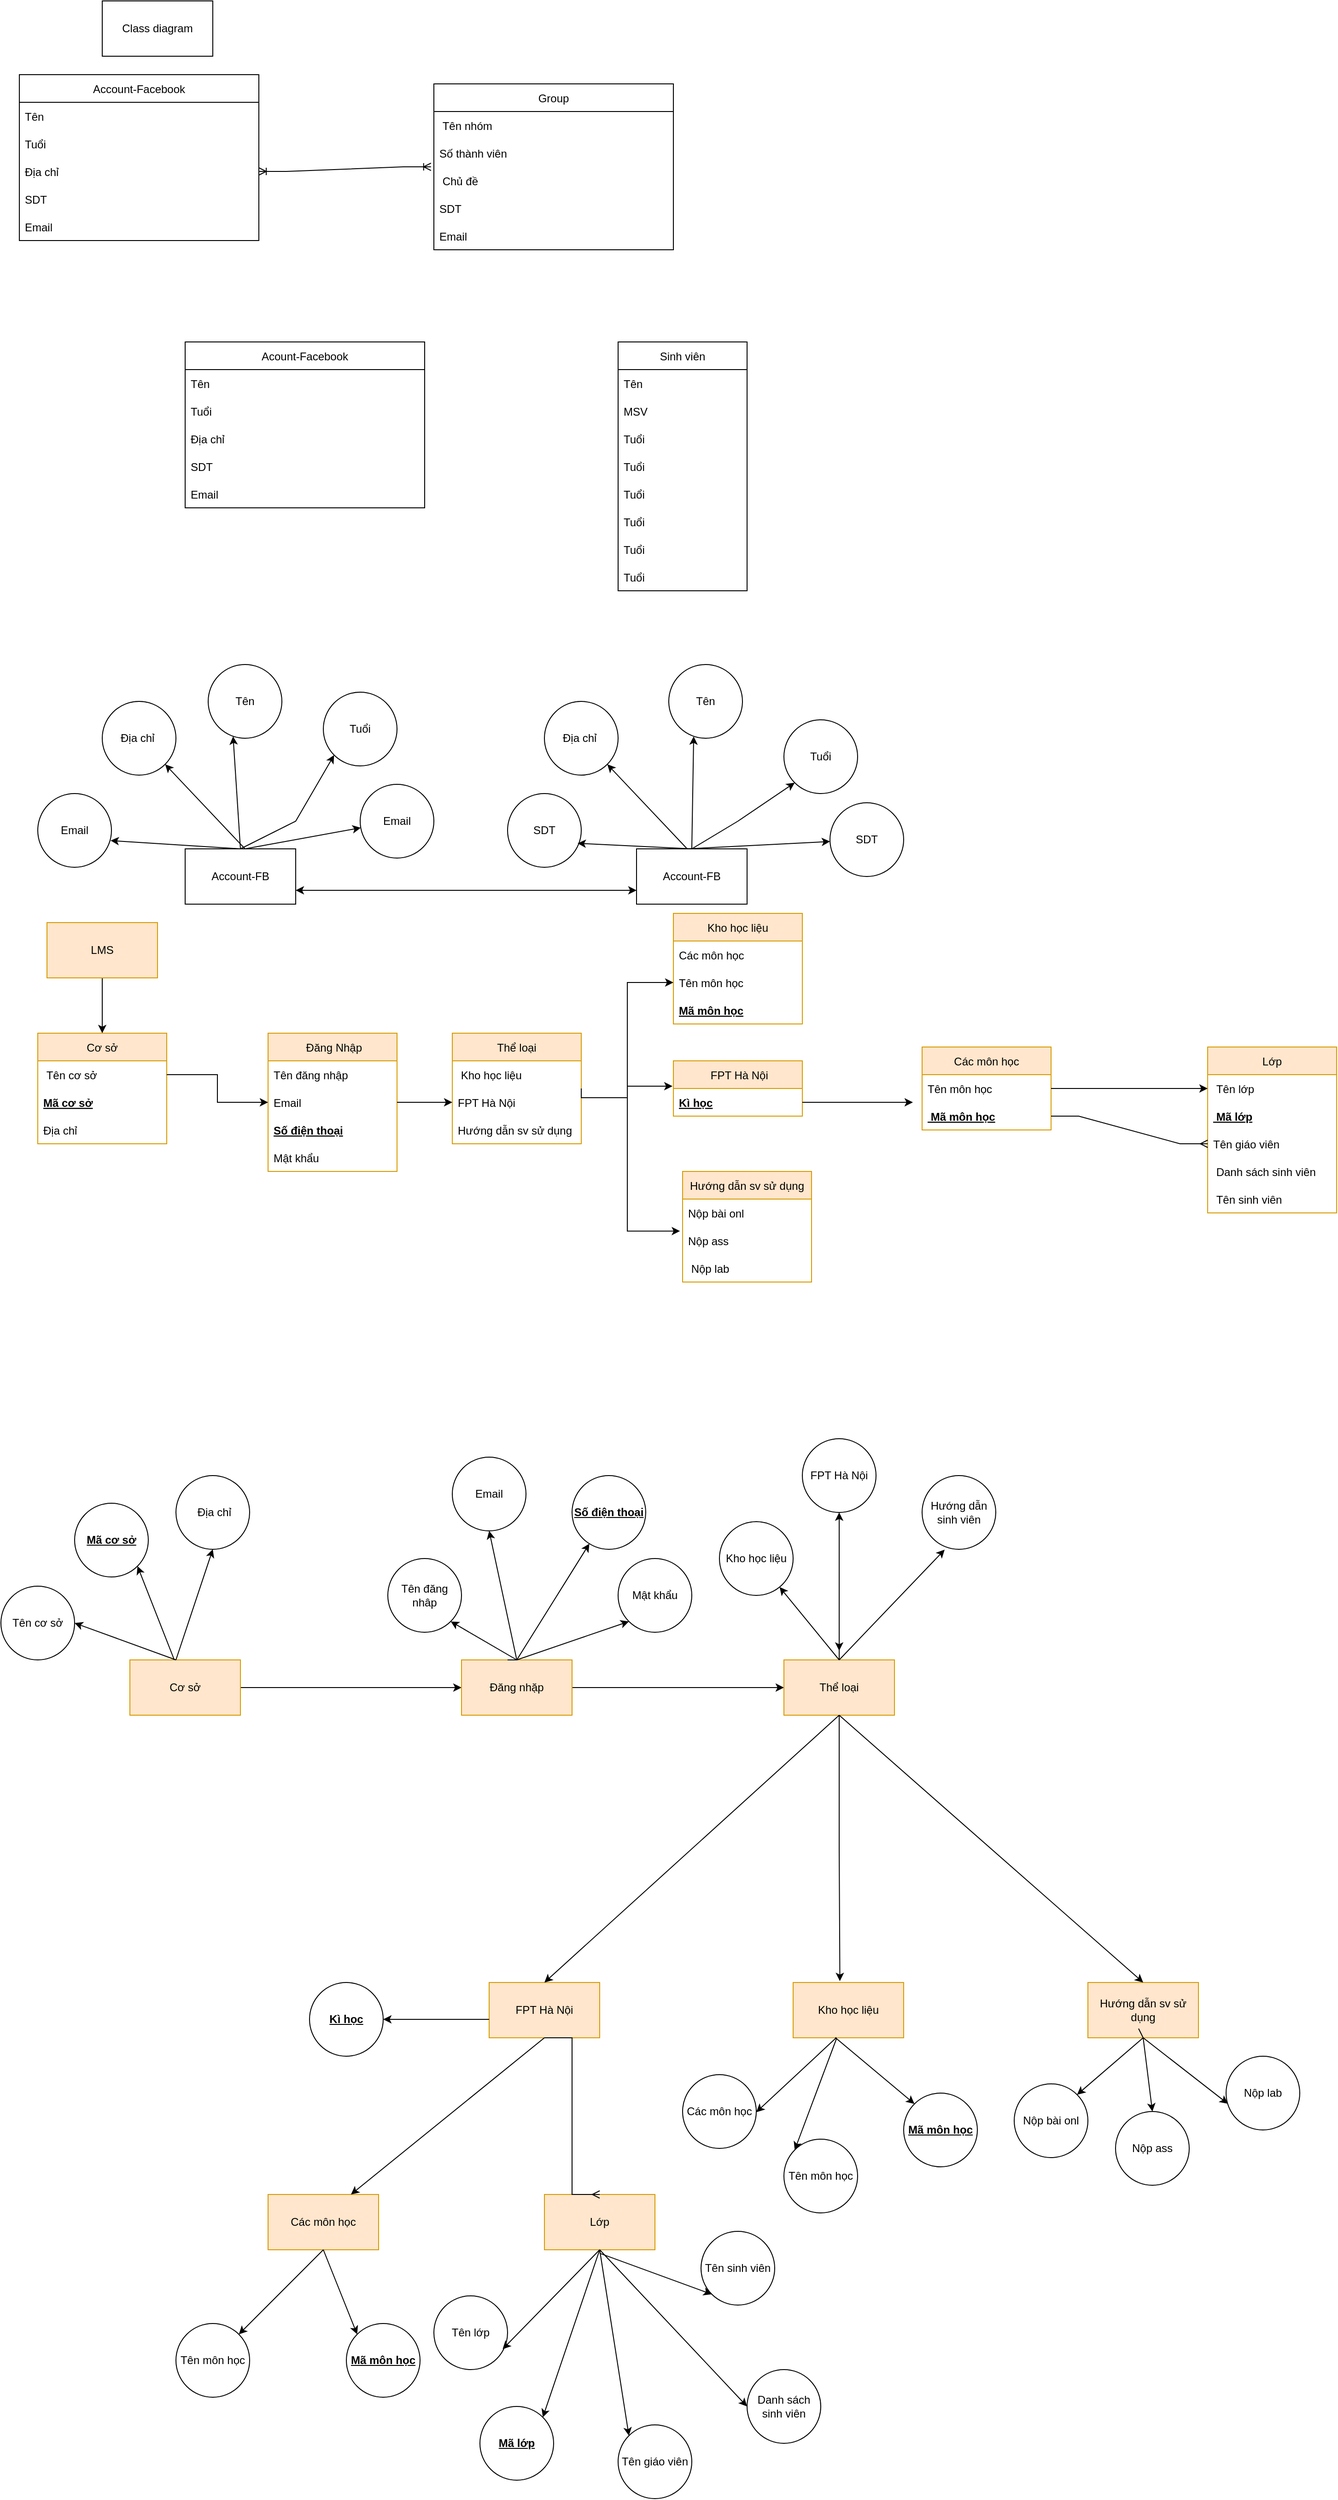 <mxfile version="20.1.1" type="device"><diagram id="Ts3tfgwB5MTjQwhaeTa0" name="Page-1"><mxGraphModel dx="3784" dy="2204" grid="1" gridSize="10" guides="1" tooltips="1" connect="1" arrows="1" fold="1" page="1" pageScale="1" pageWidth="850" pageHeight="1100" math="0" shadow="0"><root><mxCell id="0"/><mxCell id="1" parent="0"/><mxCell id="uh46yZHw9BQNH5U3nhFH-1" value="Account-Facebook" style="swimlane;fontStyle=0;childLayout=stackLayout;horizontal=1;startSize=30;horizontalStack=0;resizeParent=1;resizeParentMax=0;resizeLast=0;collapsible=1;marginBottom=0;" parent="1" vertex="1"><mxGeometry x="30" y="120" width="260" height="180" as="geometry"/></mxCell><mxCell id="uh46yZHw9BQNH5U3nhFH-2" value="Tên" style="text;strokeColor=none;fillColor=none;align=left;verticalAlign=middle;spacingLeft=4;spacingRight=4;overflow=hidden;points=[[0,0.5],[1,0.5]];portConstraint=eastwest;rotatable=0;" parent="uh46yZHw9BQNH5U3nhFH-1" vertex="1"><mxGeometry y="30" width="260" height="30" as="geometry"/></mxCell><mxCell id="uh46yZHw9BQNH5U3nhFH-3" value="Tuổi" style="text;strokeColor=none;fillColor=none;align=left;verticalAlign=middle;spacingLeft=4;spacingRight=4;overflow=hidden;points=[[0,0.5],[1,0.5]];portConstraint=eastwest;rotatable=0;" parent="uh46yZHw9BQNH5U3nhFH-1" vertex="1"><mxGeometry y="60" width="260" height="30" as="geometry"/></mxCell><mxCell id="uh46yZHw9BQNH5U3nhFH-4" value="Địa chỉ" style="text;strokeColor=none;fillColor=none;align=left;verticalAlign=middle;spacingLeft=4;spacingRight=4;overflow=hidden;points=[[0,0.5],[1,0.5]];portConstraint=eastwest;rotatable=0;" parent="uh46yZHw9BQNH5U3nhFH-1" vertex="1"><mxGeometry y="90" width="260" height="30" as="geometry"/></mxCell><mxCell id="uh46yZHw9BQNH5U3nhFH-18" value="SDT" style="text;strokeColor=none;fillColor=none;align=left;verticalAlign=middle;spacingLeft=4;spacingRight=4;overflow=hidden;points=[[0,0.5],[1,0.5]];portConstraint=eastwest;rotatable=0;" parent="uh46yZHw9BQNH5U3nhFH-1" vertex="1"><mxGeometry y="120" width="260" height="30" as="geometry"/></mxCell><mxCell id="uh46yZHw9BQNH5U3nhFH-17" value="Email" style="text;strokeColor=none;fillColor=none;align=left;verticalAlign=middle;spacingLeft=4;spacingRight=4;overflow=hidden;points=[[0,0.5],[1,0.5]];portConstraint=eastwest;rotatable=0;" parent="uh46yZHw9BQNH5U3nhFH-1" vertex="1"><mxGeometry y="150" width="260" height="30" as="geometry"/></mxCell><mxCell id="uh46yZHw9BQNH5U3nhFH-11" value="Tên" style="ellipse;whiteSpace=wrap;html=1;aspect=fixed;" parent="1" vertex="1"><mxGeometry x="235" y="760" width="80" height="80" as="geometry"/></mxCell><mxCell id="uh46yZHw9BQNH5U3nhFH-12" value="Địa chỉ&amp;nbsp;" style="ellipse;whiteSpace=wrap;html=1;aspect=fixed;" parent="1" vertex="1"><mxGeometry x="120" y="800" width="80" height="80" as="geometry"/></mxCell><mxCell id="uh46yZHw9BQNH5U3nhFH-13" value="SDT" style="ellipse;whiteSpace=wrap;html=1;aspect=fixed;" parent="1" vertex="1"><mxGeometry x="560" y="900" width="80" height="80" as="geometry"/></mxCell><mxCell id="uh46yZHw9BQNH5U3nhFH-14" value="Tuổi" style="ellipse;whiteSpace=wrap;html=1;aspect=fixed;" parent="1" vertex="1"><mxGeometry x="360" y="790" width="80" height="80" as="geometry"/></mxCell><mxCell id="uh46yZHw9BQNH5U3nhFH-15" value="Email" style="ellipse;whiteSpace=wrap;html=1;aspect=fixed;" parent="1" vertex="1"><mxGeometry x="50" y="900" width="80" height="80" as="geometry"/></mxCell><mxCell id="uh46yZHw9BQNH5U3nhFH-16" value="Account-FB" style="rounded=0;whiteSpace=wrap;html=1;" parent="1" vertex="1"><mxGeometry x="210" y="960" width="120" height="60" as="geometry"/></mxCell><mxCell id="uh46yZHw9BQNH5U3nhFH-21" value="" style="endArrow=classic;html=1;rounded=0;exitX=0.5;exitY=0;exitDx=0;exitDy=0;entryX=0;entryY=1;entryDx=0;entryDy=0;" parent="1" source="uh46yZHw9BQNH5U3nhFH-16" target="uh46yZHw9BQNH5U3nhFH-14" edge="1"><mxGeometry width="50" height="50" relative="1" as="geometry"><mxPoint x="310" y="930" as="sourcePoint"/><mxPoint x="360" y="880" as="targetPoint"/><Array as="points"><mxPoint x="330" y="930"/></Array></mxGeometry></mxCell><mxCell id="uh46yZHw9BQNH5U3nhFH-23" value="Group" style="swimlane;fontStyle=0;childLayout=stackLayout;horizontal=1;startSize=30;horizontalStack=0;resizeParent=1;resizeParentMax=0;resizeLast=0;collapsible=1;marginBottom=0;" parent="1" vertex="1"><mxGeometry x="480" y="130" width="260" height="180" as="geometry"/></mxCell><mxCell id="uh46yZHw9BQNH5U3nhFH-24" value=" Tên nhóm" style="text;strokeColor=none;fillColor=none;align=left;verticalAlign=middle;spacingLeft=4;spacingRight=4;overflow=hidden;points=[[0,0.5],[1,0.5]];portConstraint=eastwest;rotatable=0;" parent="uh46yZHw9BQNH5U3nhFH-23" vertex="1"><mxGeometry y="30" width="260" height="30" as="geometry"/></mxCell><mxCell id="uh46yZHw9BQNH5U3nhFH-25" value="Số thành viên" style="text;strokeColor=none;fillColor=none;align=left;verticalAlign=middle;spacingLeft=4;spacingRight=4;overflow=hidden;points=[[0,0.5],[1,0.5]];portConstraint=eastwest;rotatable=0;" parent="uh46yZHw9BQNH5U3nhFH-23" vertex="1"><mxGeometry y="60" width="260" height="30" as="geometry"/></mxCell><mxCell id="uh46yZHw9BQNH5U3nhFH-26" value=" Chủ đề" style="text;strokeColor=none;fillColor=none;align=left;verticalAlign=middle;spacingLeft=4;spacingRight=4;overflow=hidden;points=[[0,0.5],[1,0.5]];portConstraint=eastwest;rotatable=0;" parent="uh46yZHw9BQNH5U3nhFH-23" vertex="1"><mxGeometry y="90" width="260" height="30" as="geometry"/></mxCell><mxCell id="uh46yZHw9BQNH5U3nhFH-27" value="SDT" style="text;strokeColor=none;fillColor=none;align=left;verticalAlign=middle;spacingLeft=4;spacingRight=4;overflow=hidden;points=[[0,0.5],[1,0.5]];portConstraint=eastwest;rotatable=0;" parent="uh46yZHw9BQNH5U3nhFH-23" vertex="1"><mxGeometry y="120" width="260" height="30" as="geometry"/></mxCell><mxCell id="uh46yZHw9BQNH5U3nhFH-28" value="Email" style="text;strokeColor=none;fillColor=none;align=left;verticalAlign=middle;spacingLeft=4;spacingRight=4;overflow=hidden;points=[[0,0.5],[1,0.5]];portConstraint=eastwest;rotatable=0;" parent="uh46yZHw9BQNH5U3nhFH-23" vertex="1"><mxGeometry y="150" width="260" height="30" as="geometry"/></mxCell><mxCell id="uh46yZHw9BQNH5U3nhFH-33" value="" style="endArrow=classic;html=1;rounded=0;exitX=0.5;exitY=0;exitDx=0;exitDy=0;entryX=0.338;entryY=0.975;entryDx=0;entryDy=0;entryPerimeter=0;" parent="1" source="uh46yZHw9BQNH5U3nhFH-16" target="uh46yZHw9BQNH5U3nhFH-11" edge="1"><mxGeometry width="50" height="50" relative="1" as="geometry"><mxPoint x="280" y="890" as="sourcePoint"/><mxPoint x="190" y="860" as="targetPoint"/></mxGeometry></mxCell><mxCell id="uh46yZHw9BQNH5U3nhFH-35" value="" style="endArrow=classic;html=1;rounded=0;entryX=1;entryY=1;entryDx=0;entryDy=0;" parent="1" target="uh46yZHw9BQNH5U3nhFH-12" edge="1"><mxGeometry width="50" height="50" relative="1" as="geometry"><mxPoint x="275" y="960" as="sourcePoint"/><mxPoint x="240" y="880" as="targetPoint"/></mxGeometry></mxCell><mxCell id="uh46yZHw9BQNH5U3nhFH-36" value="" style="endArrow=classic;html=1;rounded=0;entryX=0.988;entryY=0.638;entryDx=0;entryDy=0;entryPerimeter=0;exitX=0.5;exitY=0;exitDx=0;exitDy=0;" parent="1" source="uh46yZHw9BQNH5U3nhFH-16" target="uh46yZHw9BQNH5U3nhFH-15" edge="1"><mxGeometry width="50" height="50" relative="1" as="geometry"><mxPoint x="270" y="950" as="sourcePoint"/><mxPoint x="230" y="970" as="targetPoint"/></mxGeometry></mxCell><mxCell id="uh46yZHw9BQNH5U3nhFH-37" value="" style="endArrow=classic;html=1;rounded=0;" parent="1" target="uh46yZHw9BQNH5U3nhFH-46" edge="1"><mxGeometry width="50" height="50" relative="1" as="geometry"><mxPoint x="275" y="960" as="sourcePoint"/><mxPoint x="455.04" y="967.04" as="targetPoint"/></mxGeometry></mxCell><mxCell id="uh46yZHw9BQNH5U3nhFH-42" value="Tên" style="ellipse;whiteSpace=wrap;html=1;aspect=fixed;" parent="1" vertex="1"><mxGeometry x="735" y="760" width="80" height="80" as="geometry"/></mxCell><mxCell id="uh46yZHw9BQNH5U3nhFH-43" value="Địa chỉ&amp;nbsp;" style="ellipse;whiteSpace=wrap;html=1;aspect=fixed;" parent="1" vertex="1"><mxGeometry x="600" y="800" width="80" height="80" as="geometry"/></mxCell><mxCell id="uh46yZHw9BQNH5U3nhFH-44" value="SDT" style="ellipse;whiteSpace=wrap;html=1;aspect=fixed;" parent="1" vertex="1"><mxGeometry x="910" y="910" width="80" height="80" as="geometry"/></mxCell><mxCell id="uh46yZHw9BQNH5U3nhFH-45" value="Tuổi" style="ellipse;whiteSpace=wrap;html=1;aspect=fixed;" parent="1" vertex="1"><mxGeometry x="860" y="820" width="80" height="80" as="geometry"/></mxCell><mxCell id="uh46yZHw9BQNH5U3nhFH-46" value="Email" style="ellipse;whiteSpace=wrap;html=1;aspect=fixed;" parent="1" vertex="1"><mxGeometry x="400" y="890" width="80" height="80" as="geometry"/></mxCell><mxCell id="uh46yZHw9BQNH5U3nhFH-47" value="Account-FB" style="rounded=0;whiteSpace=wrap;html=1;" parent="1" vertex="1"><mxGeometry x="700" y="960" width="120" height="60" as="geometry"/></mxCell><mxCell id="uh46yZHw9BQNH5U3nhFH-48" value="" style="endArrow=classic;html=1;rounded=0;exitX=0.5;exitY=0;exitDx=0;exitDy=0;entryX=0;entryY=1;entryDx=0;entryDy=0;" parent="1" source="uh46yZHw9BQNH5U3nhFH-47" target="uh46yZHw9BQNH5U3nhFH-45" edge="1"><mxGeometry width="50" height="50" relative="1" as="geometry"><mxPoint x="790" y="930" as="sourcePoint"/><mxPoint x="840" y="880" as="targetPoint"/><Array as="points"><mxPoint x="810" y="930"/></Array></mxGeometry></mxCell><mxCell id="uh46yZHw9BQNH5U3nhFH-49" value="" style="endArrow=classic;html=1;rounded=0;exitX=0.5;exitY=0;exitDx=0;exitDy=0;entryX=0.338;entryY=0.975;entryDx=0;entryDy=0;entryPerimeter=0;" parent="1" source="uh46yZHw9BQNH5U3nhFH-47" target="uh46yZHw9BQNH5U3nhFH-42" edge="1"><mxGeometry width="50" height="50" relative="1" as="geometry"><mxPoint x="760" y="890" as="sourcePoint"/><mxPoint x="670" y="860" as="targetPoint"/></mxGeometry></mxCell><mxCell id="uh46yZHw9BQNH5U3nhFH-50" value="" style="endArrow=classic;html=1;rounded=0;entryX=1;entryY=1;entryDx=0;entryDy=0;" parent="1" target="uh46yZHw9BQNH5U3nhFH-43" edge="1"><mxGeometry width="50" height="50" relative="1" as="geometry"><mxPoint x="755" y="960" as="sourcePoint"/><mxPoint x="720" y="880" as="targetPoint"/></mxGeometry></mxCell><mxCell id="uh46yZHw9BQNH5U3nhFH-51" value="" style="endArrow=classic;html=1;rounded=0;exitX=0.5;exitY=0;exitDx=0;exitDy=0;entryX=0.95;entryY=0.675;entryDx=0;entryDy=0;entryPerimeter=0;" parent="1" source="uh46yZHw9BQNH5U3nhFH-47" target="uh46yZHw9BQNH5U3nhFH-13" edge="1"><mxGeometry width="50" height="50" relative="1" as="geometry"><mxPoint x="750" y="950" as="sourcePoint"/><mxPoint x="650" y="960" as="targetPoint"/></mxGeometry></mxCell><mxCell id="uh46yZHw9BQNH5U3nhFH-52" value="" style="endArrow=classic;html=1;rounded=0;" parent="1" target="uh46yZHw9BQNH5U3nhFH-44" edge="1"><mxGeometry width="50" height="50" relative="1" as="geometry"><mxPoint x="755" y="960" as="sourcePoint"/><mxPoint x="920" y="970" as="targetPoint"/></mxGeometry></mxCell><mxCell id="uh46yZHw9BQNH5U3nhFH-53" value="" style="endArrow=classic;startArrow=classic;html=1;rounded=0;entryX=0;entryY=0.75;entryDx=0;entryDy=0;exitX=1;exitY=0.75;exitDx=0;exitDy=0;" parent="1" source="uh46yZHw9BQNH5U3nhFH-16" target="uh46yZHw9BQNH5U3nhFH-47" edge="1"><mxGeometry width="50" height="50" relative="1" as="geometry"><mxPoint x="520" y="1040" as="sourcePoint"/><mxPoint x="570" y="990" as="targetPoint"/><Array as="points"><mxPoint x="510" y="1005"/></Array></mxGeometry></mxCell><mxCell id="uh46yZHw9BQNH5U3nhFH-54" value="Acount-Facebook" style="swimlane;fontStyle=0;childLayout=stackLayout;horizontal=1;startSize=30;horizontalStack=0;resizeParent=1;resizeParentMax=0;resizeLast=0;collapsible=1;marginBottom=0;" parent="1" vertex="1"><mxGeometry x="210" y="410" width="260" height="180" as="geometry"/></mxCell><mxCell id="uh46yZHw9BQNH5U3nhFH-55" value="Tên" style="text;strokeColor=none;fillColor=none;align=left;verticalAlign=middle;spacingLeft=4;spacingRight=4;overflow=hidden;points=[[0,0.5],[1,0.5]];portConstraint=eastwest;rotatable=0;" parent="uh46yZHw9BQNH5U3nhFH-54" vertex="1"><mxGeometry y="30" width="260" height="30" as="geometry"/></mxCell><mxCell id="uh46yZHw9BQNH5U3nhFH-56" value="Tuổi" style="text;strokeColor=none;fillColor=none;align=left;verticalAlign=middle;spacingLeft=4;spacingRight=4;overflow=hidden;points=[[0,0.5],[1,0.5]];portConstraint=eastwest;rotatable=0;" parent="uh46yZHw9BQNH5U3nhFH-54" vertex="1"><mxGeometry y="60" width="260" height="30" as="geometry"/></mxCell><mxCell id="uh46yZHw9BQNH5U3nhFH-57" value="Địa chỉ" style="text;strokeColor=none;fillColor=none;align=left;verticalAlign=middle;spacingLeft=4;spacingRight=4;overflow=hidden;points=[[0,0.5],[1,0.5]];portConstraint=eastwest;rotatable=0;" parent="uh46yZHw9BQNH5U3nhFH-54" vertex="1"><mxGeometry y="90" width="260" height="30" as="geometry"/></mxCell><mxCell id="uh46yZHw9BQNH5U3nhFH-58" value="SDT" style="text;strokeColor=none;fillColor=none;align=left;verticalAlign=middle;spacingLeft=4;spacingRight=4;overflow=hidden;points=[[0,0.5],[1,0.5]];portConstraint=eastwest;rotatable=0;" parent="uh46yZHw9BQNH5U3nhFH-54" vertex="1"><mxGeometry y="120" width="260" height="30" as="geometry"/></mxCell><mxCell id="uh46yZHw9BQNH5U3nhFH-59" value="Email" style="text;strokeColor=none;fillColor=none;align=left;verticalAlign=middle;spacingLeft=4;spacingRight=4;overflow=hidden;points=[[0,0.5],[1,0.5]];portConstraint=eastwest;rotatable=0;" parent="uh46yZHw9BQNH5U3nhFH-54" vertex="1"><mxGeometry y="150" width="260" height="30" as="geometry"/></mxCell><mxCell id="uh46yZHw9BQNH5U3nhFH-62" value="Class diagram" style="rounded=0;whiteSpace=wrap;html=1;" parent="1" vertex="1"><mxGeometry x="120" y="40" width="120" height="60" as="geometry"/></mxCell><mxCell id="Tf-5WEY8XxvGMQZH8Dr_-3" value="Sinh viên" style="swimlane;fontStyle=0;childLayout=stackLayout;horizontal=1;startSize=30;horizontalStack=0;resizeParent=1;resizeParentMax=0;resizeLast=0;collapsible=1;marginBottom=0;" parent="1" vertex="1"><mxGeometry x="680" y="410" width="140" height="270" as="geometry"/></mxCell><mxCell id="Tf-5WEY8XxvGMQZH8Dr_-4" value="Tên" style="text;strokeColor=none;fillColor=none;align=left;verticalAlign=middle;spacingLeft=4;spacingRight=4;overflow=hidden;points=[[0,0.5],[1,0.5]];portConstraint=eastwest;rotatable=0;" parent="Tf-5WEY8XxvGMQZH8Dr_-3" vertex="1"><mxGeometry y="30" width="140" height="30" as="geometry"/></mxCell><mxCell id="Tf-5WEY8XxvGMQZH8Dr_-5" value="MSV" style="text;strokeColor=none;fillColor=none;align=left;verticalAlign=middle;spacingLeft=4;spacingRight=4;overflow=hidden;points=[[0,0.5],[1,0.5]];portConstraint=eastwest;rotatable=0;" parent="Tf-5WEY8XxvGMQZH8Dr_-3" vertex="1"><mxGeometry y="60" width="140" height="30" as="geometry"/></mxCell><mxCell id="Tf-5WEY8XxvGMQZH8Dr_-7" value="Tuổi" style="text;strokeColor=none;fillColor=none;align=left;verticalAlign=middle;spacingLeft=4;spacingRight=4;overflow=hidden;points=[[0,0.5],[1,0.5]];portConstraint=eastwest;rotatable=0;" parent="Tf-5WEY8XxvGMQZH8Dr_-3" vertex="1"><mxGeometry y="90" width="140" height="30" as="geometry"/></mxCell><mxCell id="Tf-5WEY8XxvGMQZH8Dr_-10" value="Tuổi" style="text;strokeColor=none;fillColor=none;align=left;verticalAlign=middle;spacingLeft=4;spacingRight=4;overflow=hidden;points=[[0,0.5],[1,0.5]];portConstraint=eastwest;rotatable=0;" parent="Tf-5WEY8XxvGMQZH8Dr_-3" vertex="1"><mxGeometry y="120" width="140" height="30" as="geometry"/></mxCell><mxCell id="Tf-5WEY8XxvGMQZH8Dr_-11" value="Tuổi" style="text;strokeColor=none;fillColor=none;align=left;verticalAlign=middle;spacingLeft=4;spacingRight=4;overflow=hidden;points=[[0,0.5],[1,0.5]];portConstraint=eastwest;rotatable=0;" parent="Tf-5WEY8XxvGMQZH8Dr_-3" vertex="1"><mxGeometry y="150" width="140" height="30" as="geometry"/></mxCell><mxCell id="Tf-5WEY8XxvGMQZH8Dr_-8" value="Tuổi" style="text;strokeColor=none;fillColor=none;align=left;verticalAlign=middle;spacingLeft=4;spacingRight=4;overflow=hidden;points=[[0,0.5],[1,0.5]];portConstraint=eastwest;rotatable=0;" parent="Tf-5WEY8XxvGMQZH8Dr_-3" vertex="1"><mxGeometry y="180" width="140" height="30" as="geometry"/></mxCell><mxCell id="Tf-5WEY8XxvGMQZH8Dr_-9" value="Tuổi" style="text;strokeColor=none;fillColor=none;align=left;verticalAlign=middle;spacingLeft=4;spacingRight=4;overflow=hidden;points=[[0,0.5],[1,0.5]];portConstraint=eastwest;rotatable=0;" parent="Tf-5WEY8XxvGMQZH8Dr_-3" vertex="1"><mxGeometry y="210" width="140" height="30" as="geometry"/></mxCell><mxCell id="Tf-5WEY8XxvGMQZH8Dr_-6" value="Tuổi" style="text;strokeColor=none;fillColor=none;align=left;verticalAlign=middle;spacingLeft=4;spacingRight=4;overflow=hidden;points=[[0,0.5],[1,0.5]];portConstraint=eastwest;rotatable=0;" parent="Tf-5WEY8XxvGMQZH8Dr_-3" vertex="1"><mxGeometry y="240" width="140" height="30" as="geometry"/></mxCell><mxCell id="Tf-5WEY8XxvGMQZH8Dr_-14" value="" style="edgeStyle=entityRelationEdgeStyle;fontSize=12;html=1;endArrow=ERoneToMany;startArrow=ERoneToMany;rounded=0;entryX=-0.012;entryY=1;entryDx=0;entryDy=0;entryPerimeter=0;exitX=1;exitY=0.5;exitDx=0;exitDy=0;" parent="1" source="uh46yZHw9BQNH5U3nhFH-4" target="uh46yZHw9BQNH5U3nhFH-25" edge="1"><mxGeometry width="100" height="100" relative="1" as="geometry"><mxPoint x="300" y="220" as="sourcePoint"/><mxPoint x="410" y="120" as="targetPoint"/></mxGeometry></mxCell><mxCell id="pFevohkfhWFmNOKgAed_-1" value="Cơ sở" style="swimlane;fontStyle=0;childLayout=stackLayout;horizontal=1;startSize=30;horizontalStack=0;resizeParent=1;resizeParentMax=0;resizeLast=0;collapsible=1;marginBottom=0;fillColor=#ffe6cc;strokeColor=#d79b00;" parent="1" vertex="1"><mxGeometry x="50" y="1160" width="140" height="120" as="geometry"/></mxCell><mxCell id="pFevohkfhWFmNOKgAed_-3" value=" Tên cơ sở" style="text;strokeColor=none;fillColor=none;align=left;verticalAlign=middle;spacingLeft=4;spacingRight=4;overflow=hidden;points=[[0,0.5],[1,0.5]];portConstraint=eastwest;rotatable=0;" parent="pFevohkfhWFmNOKgAed_-1" vertex="1"><mxGeometry y="30" width="140" height="30" as="geometry"/></mxCell><mxCell id="pFevohkfhWFmNOKgAed_-7" value="Mã cơ sở" style="text;strokeColor=none;fillColor=none;align=left;verticalAlign=middle;spacingLeft=4;spacingRight=4;overflow=hidden;points=[[0,0.5],[1,0.5]];portConstraint=eastwest;rotatable=0;fontStyle=5" parent="pFevohkfhWFmNOKgAed_-1" vertex="1"><mxGeometry y="60" width="140" height="30" as="geometry"/></mxCell><mxCell id="pFevohkfhWFmNOKgAed_-4" value="Địa chỉ" style="text;strokeColor=none;fillColor=none;align=left;verticalAlign=middle;spacingLeft=4;spacingRight=4;overflow=hidden;points=[[0,0.5],[1,0.5]];portConstraint=eastwest;rotatable=0;" parent="pFevohkfhWFmNOKgAed_-1" vertex="1"><mxGeometry y="90" width="140" height="30" as="geometry"/></mxCell><mxCell id="pFevohkfhWFmNOKgAed_-8" value=" Đăng Nhập" style="swimlane;fontStyle=0;childLayout=stackLayout;horizontal=1;startSize=30;horizontalStack=0;resizeParent=1;resizeParentMax=0;resizeLast=0;collapsible=1;marginBottom=0;fillColor=#ffe6cc;strokeColor=#d79b00;" parent="1" vertex="1"><mxGeometry x="300" y="1160" width="140" height="150" as="geometry"/></mxCell><mxCell id="pFevohkfhWFmNOKgAed_-9" value="Tên đăng nhập" style="text;strokeColor=none;fillColor=none;align=left;verticalAlign=middle;spacingLeft=4;spacingRight=4;overflow=hidden;points=[[0,0.5],[1,0.5]];portConstraint=eastwest;rotatable=0;" parent="pFevohkfhWFmNOKgAed_-8" vertex="1"><mxGeometry y="30" width="140" height="30" as="geometry"/></mxCell><mxCell id="pFevohkfhWFmNOKgAed_-10" value="Email" style="text;strokeColor=none;fillColor=none;align=left;verticalAlign=middle;spacingLeft=4;spacingRight=4;overflow=hidden;points=[[0,0.5],[1,0.5]];portConstraint=eastwest;rotatable=0;" parent="pFevohkfhWFmNOKgAed_-8" vertex="1"><mxGeometry y="60" width="140" height="30" as="geometry"/></mxCell><mxCell id="pFevohkfhWFmNOKgAed_-11" value="Số điện thoại" style="text;strokeColor=none;fillColor=none;align=left;verticalAlign=middle;spacingLeft=4;spacingRight=4;overflow=hidden;points=[[0,0.5],[1,0.5]];portConstraint=eastwest;rotatable=0;fontStyle=5" parent="pFevohkfhWFmNOKgAed_-8" vertex="1"><mxGeometry y="90" width="140" height="30" as="geometry"/></mxCell><mxCell id="pFevohkfhWFmNOKgAed_-12" value="Mật khẩu" style="text;strokeColor=none;fillColor=none;align=left;verticalAlign=middle;spacingLeft=4;spacingRight=4;overflow=hidden;points=[[0,0.5],[1,0.5]];portConstraint=eastwest;rotatable=0;" parent="pFevohkfhWFmNOKgAed_-8" vertex="1"><mxGeometry y="120" width="140" height="30" as="geometry"/></mxCell><mxCell id="pFevohkfhWFmNOKgAed_-14" value="Thể loại" style="swimlane;fontStyle=0;childLayout=stackLayout;horizontal=1;startSize=30;horizontalStack=0;resizeParent=1;resizeParentMax=0;resizeLast=0;collapsible=1;marginBottom=0;fillColor=#ffe6cc;strokeColor=#d79b00;" parent="1" vertex="1"><mxGeometry x="500" y="1160" width="140" height="120" as="geometry"/></mxCell><mxCell id="pFevohkfhWFmNOKgAed_-15" value=" Kho học liệu" style="text;strokeColor=none;fillColor=none;align=left;verticalAlign=middle;spacingLeft=4;spacingRight=4;overflow=hidden;points=[[0,0.5],[1,0.5]];portConstraint=eastwest;rotatable=0;" parent="pFevohkfhWFmNOKgAed_-14" vertex="1"><mxGeometry y="30" width="140" height="30" as="geometry"/></mxCell><mxCell id="pFevohkfhWFmNOKgAed_-16" value="FPT Hà Nội" style="text;strokeColor=none;fillColor=none;align=left;verticalAlign=middle;spacingLeft=4;spacingRight=4;overflow=hidden;points=[[0,0.5],[1,0.5]];portConstraint=eastwest;rotatable=0;" parent="pFevohkfhWFmNOKgAed_-14" vertex="1"><mxGeometry y="60" width="140" height="30" as="geometry"/></mxCell><mxCell id="pFevohkfhWFmNOKgAed_-17" value="Hướng dẫn sv sử dụng" style="text;strokeColor=none;fillColor=none;align=left;verticalAlign=middle;spacingLeft=4;spacingRight=4;overflow=hidden;points=[[0,0.5],[1,0.5]];portConstraint=eastwest;rotatable=0;" parent="pFevohkfhWFmNOKgAed_-14" vertex="1"><mxGeometry y="90" width="140" height="30" as="geometry"/></mxCell><mxCell id="pFevohkfhWFmNOKgAed_-18" style="edgeStyle=orthogonalEdgeStyle;rounded=0;orthogonalLoop=1;jettySize=auto;html=1;entryX=0;entryY=0.5;entryDx=0;entryDy=0;" parent="1" source="pFevohkfhWFmNOKgAed_-10" target="pFevohkfhWFmNOKgAed_-16" edge="1"><mxGeometry relative="1" as="geometry"/></mxCell><mxCell id="pFevohkfhWFmNOKgAed_-19" style="edgeStyle=orthogonalEdgeStyle;rounded=0;orthogonalLoop=1;jettySize=auto;html=1;" parent="1" source="pFevohkfhWFmNOKgAed_-3" target="pFevohkfhWFmNOKgAed_-10" edge="1"><mxGeometry relative="1" as="geometry"/></mxCell><mxCell id="pFevohkfhWFmNOKgAed_-20" value="Kho học liệu" style="swimlane;fontStyle=0;childLayout=stackLayout;horizontal=1;startSize=30;horizontalStack=0;resizeParent=1;resizeParentMax=0;resizeLast=0;collapsible=1;marginBottom=0;fillColor=#ffe6cc;strokeColor=#d79b00;" parent="1" vertex="1"><mxGeometry x="740" y="1030" width="140" height="120" as="geometry"/></mxCell><mxCell id="pFevohkfhWFmNOKgAed_-21" value="Các môn học" style="text;strokeColor=none;fillColor=none;align=left;verticalAlign=middle;spacingLeft=4;spacingRight=4;overflow=hidden;points=[[0,0.5],[1,0.5]];portConstraint=eastwest;rotatable=0;" parent="pFevohkfhWFmNOKgAed_-20" vertex="1"><mxGeometry y="30" width="140" height="30" as="geometry"/></mxCell><mxCell id="pFevohkfhWFmNOKgAed_-22" value="Tên môn học" style="text;strokeColor=none;fillColor=none;align=left;verticalAlign=middle;spacingLeft=4;spacingRight=4;overflow=hidden;points=[[0,0.5],[1,0.5]];portConstraint=eastwest;rotatable=0;" parent="pFevohkfhWFmNOKgAed_-20" vertex="1"><mxGeometry y="60" width="140" height="30" as="geometry"/></mxCell><mxCell id="pFevohkfhWFmNOKgAed_-23" value="Mã môn học" style="text;strokeColor=none;fillColor=none;align=left;verticalAlign=middle;spacingLeft=4;spacingRight=4;overflow=hidden;points=[[0,0.5],[1,0.5]];portConstraint=eastwest;rotatable=0;fontStyle=5" parent="pFevohkfhWFmNOKgAed_-20" vertex="1"><mxGeometry y="90" width="140" height="30" as="geometry"/></mxCell><mxCell id="pFevohkfhWFmNOKgAed_-27" value=" FPT Hà Nội" style="swimlane;fontStyle=0;childLayout=stackLayout;horizontal=1;startSize=30;horizontalStack=0;resizeParent=1;resizeParentMax=0;resizeLast=0;collapsible=1;marginBottom=0;fillColor=#ffe6cc;strokeColor=#d79b00;" parent="1" vertex="1"><mxGeometry x="740" y="1190" width="140" height="60" as="geometry"/></mxCell><mxCell id="pFevohkfhWFmNOKgAed_-28" value="Kì học" style="text;strokeColor=none;fillColor=none;align=left;verticalAlign=middle;spacingLeft=4;spacingRight=4;overflow=hidden;points=[[0,0.5],[1,0.5]];portConstraint=eastwest;rotatable=0;fontStyle=5" parent="pFevohkfhWFmNOKgAed_-27" vertex="1"><mxGeometry y="30" width="140" height="30" as="geometry"/></mxCell><mxCell id="pFevohkfhWFmNOKgAed_-32" value="Hướng dẫn sv sử dụng" style="swimlane;fontStyle=0;childLayout=stackLayout;horizontal=1;startSize=30;horizontalStack=0;resizeParent=1;resizeParentMax=0;resizeLast=0;collapsible=1;marginBottom=0;fillColor=#ffe6cc;strokeColor=#d79b00;" parent="1" vertex="1"><mxGeometry x="750" y="1310" width="140" height="120" as="geometry"/></mxCell><mxCell id="pFevohkfhWFmNOKgAed_-34" value="Nộp bài onl" style="text;strokeColor=none;fillColor=none;align=left;verticalAlign=middle;spacingLeft=4;spacingRight=4;overflow=hidden;points=[[0,0.5],[1,0.5]];portConstraint=eastwest;rotatable=0;" parent="pFevohkfhWFmNOKgAed_-32" vertex="1"><mxGeometry y="30" width="140" height="30" as="geometry"/></mxCell><mxCell id="pFevohkfhWFmNOKgAed_-35" value="Nộp ass" style="text;strokeColor=none;fillColor=none;align=left;verticalAlign=middle;spacingLeft=4;spacingRight=4;overflow=hidden;points=[[0,0.5],[1,0.5]];portConstraint=eastwest;rotatable=0;" parent="pFevohkfhWFmNOKgAed_-32" vertex="1"><mxGeometry y="60" width="140" height="30" as="geometry"/></mxCell><mxCell id="Mtz5ImuKCLOidnn9sY__-16" value=" Nộp lab" style="text;strokeColor=none;fillColor=none;align=left;verticalAlign=middle;spacingLeft=4;spacingRight=4;overflow=hidden;points=[[0,0.5],[1,0.5]];portConstraint=eastwest;rotatable=0;" vertex="1" parent="pFevohkfhWFmNOKgAed_-32"><mxGeometry y="90" width="140" height="30" as="geometry"/></mxCell><mxCell id="pFevohkfhWFmNOKgAed_-38" style="edgeStyle=orthogonalEdgeStyle;rounded=0;orthogonalLoop=1;jettySize=auto;html=1;entryX=-0.007;entryY=-0.083;entryDx=0;entryDy=0;entryPerimeter=0;" parent="1" source="pFevohkfhWFmNOKgAed_-15" target="pFevohkfhWFmNOKgAed_-28" edge="1"><mxGeometry relative="1" as="geometry"><Array as="points"><mxPoint x="640" y="1230"/><mxPoint x="690" y="1230"/><mxPoint x="690" y="1217"/></Array></mxGeometry></mxCell><mxCell id="Mtz5ImuKCLOidnn9sY__-5" value="Các môn học" style="swimlane;fontStyle=0;childLayout=stackLayout;horizontal=1;startSize=30;horizontalStack=0;resizeParent=1;resizeParentMax=0;resizeLast=0;collapsible=1;marginBottom=0;fillColor=#ffe6cc;strokeColor=#d79b00;" vertex="1" parent="1"><mxGeometry x="1010" y="1175" width="140" height="90" as="geometry"/></mxCell><mxCell id="Mtz5ImuKCLOidnn9sY__-7" value="Tên môn học" style="text;strokeColor=none;fillColor=none;align=left;verticalAlign=middle;spacingLeft=4;spacingRight=4;overflow=hidden;points=[[0,0.5],[1,0.5]];portConstraint=eastwest;rotatable=0;" vertex="1" parent="Mtz5ImuKCLOidnn9sY__-5"><mxGeometry y="30" width="140" height="30" as="geometry"/></mxCell><mxCell id="Mtz5ImuKCLOidnn9sY__-8" value=" Mã môn học" style="text;strokeColor=none;fillColor=none;align=left;verticalAlign=middle;spacingLeft=4;spacingRight=4;overflow=hidden;points=[[0,0.5],[1,0.5]];portConstraint=eastwest;rotatable=0;fontStyle=5" vertex="1" parent="Mtz5ImuKCLOidnn9sY__-5"><mxGeometry y="60" width="140" height="30" as="geometry"/></mxCell><mxCell id="Mtz5ImuKCLOidnn9sY__-9" value="Lớp" style="swimlane;fontStyle=0;childLayout=stackLayout;horizontal=1;startSize=30;horizontalStack=0;resizeParent=1;resizeParentMax=0;resizeLast=0;collapsible=1;marginBottom=0;fillColor=#ffe6cc;strokeColor=#d79b00;" vertex="1" parent="1"><mxGeometry x="1320" y="1175" width="140" height="180" as="geometry"/></mxCell><mxCell id="Mtz5ImuKCLOidnn9sY__-10" value=" Tên lớp" style="text;strokeColor=none;fillColor=none;align=left;verticalAlign=middle;spacingLeft=4;spacingRight=4;overflow=hidden;points=[[0,0.5],[1,0.5]];portConstraint=eastwest;rotatable=0;" vertex="1" parent="Mtz5ImuKCLOidnn9sY__-9"><mxGeometry y="30" width="140" height="30" as="geometry"/></mxCell><mxCell id="Mtz5ImuKCLOidnn9sY__-11" value=" Mã lớp" style="text;strokeColor=none;fillColor=none;align=left;verticalAlign=middle;spacingLeft=4;spacingRight=4;overflow=hidden;points=[[0,0.5],[1,0.5]];portConstraint=eastwest;rotatable=0;fontStyle=5" vertex="1" parent="Mtz5ImuKCLOidnn9sY__-9"><mxGeometry y="60" width="140" height="30" as="geometry"/></mxCell><mxCell id="Mtz5ImuKCLOidnn9sY__-12" value="Tên giáo viên" style="text;strokeColor=none;fillColor=none;align=left;verticalAlign=middle;spacingLeft=4;spacingRight=4;overflow=hidden;points=[[0,0.5],[1,0.5]];portConstraint=eastwest;rotatable=0;" vertex="1" parent="Mtz5ImuKCLOidnn9sY__-9"><mxGeometry y="90" width="140" height="30" as="geometry"/></mxCell><mxCell id="Mtz5ImuKCLOidnn9sY__-13" value=" Danh sách sinh viên" style="text;strokeColor=none;fillColor=none;align=left;verticalAlign=middle;spacingLeft=4;spacingRight=4;overflow=hidden;points=[[0,0.5],[1,0.5]];portConstraint=eastwest;rotatable=0;" vertex="1" parent="Mtz5ImuKCLOidnn9sY__-9"><mxGeometry y="120" width="140" height="30" as="geometry"/></mxCell><mxCell id="Mtz5ImuKCLOidnn9sY__-14" value=" Tên sinh viên" style="text;strokeColor=none;fillColor=none;align=left;verticalAlign=middle;spacingLeft=4;spacingRight=4;overflow=hidden;points=[[0,0.5],[1,0.5]];portConstraint=eastwest;rotatable=0;" vertex="1" parent="Mtz5ImuKCLOidnn9sY__-9"><mxGeometry y="150" width="140" height="30" as="geometry"/></mxCell><mxCell id="Mtz5ImuKCLOidnn9sY__-17" value="" style="edgeStyle=orthogonalEdgeStyle;rounded=0;orthogonalLoop=1;jettySize=auto;html=1;entryX=-0.02;entryY=0.158;entryDx=0;entryDy=0;entryPerimeter=0;" edge="1" parent="1" source="pFevohkfhWFmNOKgAed_-16" target="pFevohkfhWFmNOKgAed_-35"><mxGeometry relative="1" as="geometry"><Array as="points"><mxPoint x="690" y="1230"/><mxPoint x="690" y="1375"/></Array></mxGeometry></mxCell><mxCell id="Mtz5ImuKCLOidnn9sY__-18" style="edgeStyle=orthogonalEdgeStyle;rounded=0;orthogonalLoop=1;jettySize=auto;html=1;entryX=0;entryY=0.5;entryDx=0;entryDy=0;" edge="1" parent="1" source="pFevohkfhWFmNOKgAed_-16" target="pFevohkfhWFmNOKgAed_-22"><mxGeometry relative="1" as="geometry"><Array as="points"><mxPoint x="690" y="1230"/><mxPoint x="690" y="1105"/></Array></mxGeometry></mxCell><mxCell id="Mtz5ImuKCLOidnn9sY__-19" style="edgeStyle=orthogonalEdgeStyle;rounded=0;orthogonalLoop=1;jettySize=auto;html=1;" edge="1" parent="1" source="pFevohkfhWFmNOKgAed_-28"><mxGeometry relative="1" as="geometry"><mxPoint x="1000" y="1235" as="targetPoint"/></mxGeometry></mxCell><mxCell id="Mtz5ImuKCLOidnn9sY__-20" style="edgeStyle=orthogonalEdgeStyle;rounded=0;orthogonalLoop=1;jettySize=auto;html=1;entryX=0;entryY=0.5;entryDx=0;entryDy=0;" edge="1" parent="1" source="Mtz5ImuKCLOidnn9sY__-7" target="Mtz5ImuKCLOidnn9sY__-10"><mxGeometry relative="1" as="geometry"/></mxCell><mxCell id="Mtz5ImuKCLOidnn9sY__-61" style="edgeStyle=orthogonalEdgeStyle;rounded=0;orthogonalLoop=1;jettySize=auto;html=1;entryX=0;entryY=0.5;entryDx=0;entryDy=0;" edge="1" parent="1" source="Mtz5ImuKCLOidnn9sY__-21" target="Mtz5ImuKCLOidnn9sY__-40"><mxGeometry relative="1" as="geometry"/></mxCell><mxCell id="Mtz5ImuKCLOidnn9sY__-21" value="Cơ sở" style="rounded=0;whiteSpace=wrap;html=1;fillColor=#ffe6cc;strokeColor=#d79b00;" vertex="1" parent="1"><mxGeometry x="150" y="1840" width="120" height="60" as="geometry"/></mxCell><mxCell id="Mtz5ImuKCLOidnn9sY__-22" value="Tên cơ sở" style="ellipse;whiteSpace=wrap;html=1;aspect=fixed;" vertex="1" parent="1"><mxGeometry x="10" y="1760" width="80" height="80" as="geometry"/></mxCell><mxCell id="Mtz5ImuKCLOidnn9sY__-23" value="&lt;b&gt;&lt;u&gt;Mã cơ sở&lt;/u&gt;&lt;/b&gt;" style="ellipse;whiteSpace=wrap;html=1;aspect=fixed;" vertex="1" parent="1"><mxGeometry x="90" y="1670" width="80" height="80" as="geometry"/></mxCell><mxCell id="Mtz5ImuKCLOidnn9sY__-24" value="&amp;nbsp;Địa chỉ" style="ellipse;whiteSpace=wrap;html=1;aspect=fixed;" vertex="1" parent="1"><mxGeometry x="200" y="1640" width="80" height="80" as="geometry"/></mxCell><mxCell id="Mtz5ImuKCLOidnn9sY__-35" value="" style="endArrow=classic;html=1;rounded=0;entryX=1;entryY=1;entryDx=0;entryDy=0;" edge="1" parent="1" source="Mtz5ImuKCLOidnn9sY__-21" target="Mtz5ImuKCLOidnn9sY__-23"><mxGeometry width="50" height="50" relative="1" as="geometry"><mxPoint x="200" y="1830" as="sourcePoint"/><mxPoint x="209.52" y="1720.96" as="targetPoint"/></mxGeometry></mxCell><mxCell id="Mtz5ImuKCLOidnn9sY__-36" value="" style="endArrow=classic;html=1;rounded=0;entryX=1;entryY=0.5;entryDx=0;entryDy=0;" edge="1" parent="1" target="Mtz5ImuKCLOidnn9sY__-22"><mxGeometry width="50" height="50" relative="1" as="geometry"><mxPoint x="200" y="1840" as="sourcePoint"/><mxPoint x="244.76" y="1750" as="targetPoint"/></mxGeometry></mxCell><mxCell id="Mtz5ImuKCLOidnn9sY__-39" value="" style="endArrow=classic;html=1;rounded=0;entryX=0.5;entryY=1;entryDx=0;entryDy=0;" edge="1" parent="1" target="Mtz5ImuKCLOidnn9sY__-24"><mxGeometry width="50" height="50" relative="1" as="geometry"><mxPoint x="200" y="1840" as="sourcePoint"/><mxPoint x="235.001" y="1711.136" as="targetPoint"/></mxGeometry></mxCell><mxCell id="Mtz5ImuKCLOidnn9sY__-62" style="edgeStyle=orthogonalEdgeStyle;rounded=0;orthogonalLoop=1;jettySize=auto;html=1;entryX=0;entryY=0.5;entryDx=0;entryDy=0;" edge="1" parent="1" source="Mtz5ImuKCLOidnn9sY__-40" target="Mtz5ImuKCLOidnn9sY__-49"><mxGeometry relative="1" as="geometry"/></mxCell><mxCell id="Mtz5ImuKCLOidnn9sY__-40" value="Đăng nhặp" style="rounded=0;whiteSpace=wrap;html=1;fillColor=#ffe6cc;strokeColor=#d79b00;" vertex="1" parent="1"><mxGeometry x="510" y="1840" width="120" height="60" as="geometry"/></mxCell><mxCell id="Mtz5ImuKCLOidnn9sY__-41" value="&lt;b&gt;&lt;u&gt;Số điện thoại&lt;/u&gt;&lt;/b&gt;" style="ellipse;whiteSpace=wrap;html=1;aspect=fixed;" vertex="1" parent="1"><mxGeometry x="630" y="1640" width="80" height="80" as="geometry"/></mxCell><mxCell id="Mtz5ImuKCLOidnn9sY__-42" value="Email" style="ellipse;whiteSpace=wrap;html=1;aspect=fixed;" vertex="1" parent="1"><mxGeometry x="500" y="1620" width="80" height="80" as="geometry"/></mxCell><mxCell id="Mtz5ImuKCLOidnn9sY__-43" value="Tên đăng nhâp" style="ellipse;whiteSpace=wrap;html=1;aspect=fixed;" vertex="1" parent="1"><mxGeometry x="430" y="1730" width="80" height="80" as="geometry"/></mxCell><mxCell id="Mtz5ImuKCLOidnn9sY__-44" value="Mật khẩu" style="ellipse;whiteSpace=wrap;html=1;aspect=fixed;" vertex="1" parent="1"><mxGeometry x="680" y="1730" width="80" height="80" as="geometry"/></mxCell><mxCell id="Mtz5ImuKCLOidnn9sY__-45" value="" style="endArrow=classic;html=1;rounded=0;" edge="1" parent="1" target="Mtz5ImuKCLOidnn9sY__-41"><mxGeometry width="50" height="50" relative="1" as="geometry"><mxPoint x="570" y="1840" as="sourcePoint"/><mxPoint x="667.041" y="1699.996" as="targetPoint"/></mxGeometry></mxCell><mxCell id="Mtz5ImuKCLOidnn9sY__-46" value="" style="endArrow=classic;html=1;rounded=0;entryX=0;entryY=1;entryDx=0;entryDy=0;" edge="1" parent="1" target="Mtz5ImuKCLOidnn9sY__-44"><mxGeometry width="50" height="50" relative="1" as="geometry"><mxPoint x="570" y="1840" as="sourcePoint"/><mxPoint x="705.001" y="1780.566" as="targetPoint"/></mxGeometry></mxCell><mxCell id="Mtz5ImuKCLOidnn9sY__-47" value="" style="endArrow=classic;html=1;rounded=0;entryX=0.5;entryY=1;entryDx=0;entryDy=0;" edge="1" parent="1" target="Mtz5ImuKCLOidnn9sY__-42"><mxGeometry width="50" height="50" relative="1" as="geometry"><mxPoint x="560" y="1840" as="sourcePoint"/><mxPoint x="540.001" y="1711.136" as="targetPoint"/><Array as="points"><mxPoint x="570" y="1840"/></Array></mxGeometry></mxCell><mxCell id="Mtz5ImuKCLOidnn9sY__-48" value="" style="endArrow=classic;html=1;rounded=0;entryX=1;entryY=1;entryDx=0;entryDy=0;" edge="1" parent="1" target="Mtz5ImuKCLOidnn9sY__-43"><mxGeometry width="50" height="50" relative="1" as="geometry"><mxPoint x="570" y="1840" as="sourcePoint"/><mxPoint x="514.081" y="1791.136" as="targetPoint"/></mxGeometry></mxCell><mxCell id="Mtz5ImuKCLOidnn9sY__-59" style="edgeStyle=orthogonalEdgeStyle;rounded=0;orthogonalLoop=1;jettySize=auto;html=1;" edge="1" parent="1" source="Mtz5ImuKCLOidnn9sY__-49"><mxGeometry relative="1" as="geometry"><mxPoint x="920" y="1830" as="targetPoint"/></mxGeometry></mxCell><mxCell id="Mtz5ImuKCLOidnn9sY__-63" style="edgeStyle=orthogonalEdgeStyle;rounded=0;orthogonalLoop=1;jettySize=auto;html=1;entryX=0.423;entryY=-0.025;entryDx=0;entryDy=0;entryPerimeter=0;" edge="1" parent="1" source="Mtz5ImuKCLOidnn9sY__-49" target="Mtz5ImuKCLOidnn9sY__-60"><mxGeometry relative="1" as="geometry"><mxPoint x="910" y="2180" as="targetPoint"/></mxGeometry></mxCell><mxCell id="Mtz5ImuKCLOidnn9sY__-49" value="Thể loại" style="rounded=0;whiteSpace=wrap;html=1;fillColor=#ffe6cc;strokeColor=#d79b00;" vertex="1" parent="1"><mxGeometry x="860" y="1840" width="120" height="60" as="geometry"/></mxCell><mxCell id="Mtz5ImuKCLOidnn9sY__-50" value="Hướng dẫn sinh viên" style="ellipse;whiteSpace=wrap;html=1;aspect=fixed;" vertex="1" parent="1"><mxGeometry x="1010" y="1640" width="80" height="80" as="geometry"/></mxCell><mxCell id="Mtz5ImuKCLOidnn9sY__-51" value="Kho học liệu" style="ellipse;whiteSpace=wrap;html=1;aspect=fixed;" vertex="1" parent="1"><mxGeometry x="790" y="1690" width="80" height="80" as="geometry"/></mxCell><mxCell id="Mtz5ImuKCLOidnn9sY__-53" value="FPT Hà Nội" style="ellipse;whiteSpace=wrap;html=1;aspect=fixed;" vertex="1" parent="1"><mxGeometry x="880" y="1600" width="80" height="80" as="geometry"/></mxCell><mxCell id="Mtz5ImuKCLOidnn9sY__-55" value="" style="endArrow=classic;html=1;rounded=0;entryX=0.306;entryY=1.005;entryDx=0;entryDy=0;entryPerimeter=0;" edge="1" parent="1" target="Mtz5ImuKCLOidnn9sY__-50"><mxGeometry width="50" height="50" relative="1" as="geometry"><mxPoint x="920" y="1840" as="sourcePoint"/><mxPoint x="1054.081" y="1801.136" as="targetPoint"/></mxGeometry></mxCell><mxCell id="Mtz5ImuKCLOidnn9sY__-56" value="" style="endArrow=classic;html=1;rounded=0;" edge="1" parent="1" target="Mtz5ImuKCLOidnn9sY__-51"><mxGeometry width="50" height="50" relative="1" as="geometry"><mxPoint x="920" y="1840" as="sourcePoint"/><mxPoint x="1054.081" y="1801.136" as="targetPoint"/></mxGeometry></mxCell><mxCell id="Mtz5ImuKCLOidnn9sY__-57" value="" style="endArrow=classic;html=1;rounded=0;entryX=0.5;entryY=1;entryDx=0;entryDy=0;" edge="1" parent="1" target="Mtz5ImuKCLOidnn9sY__-53"><mxGeometry width="50" height="50" relative="1" as="geometry"><mxPoint x="920" y="1830" as="sourcePoint"/><mxPoint x="1054.081" y="1801.136" as="targetPoint"/></mxGeometry></mxCell><mxCell id="Mtz5ImuKCLOidnn9sY__-60" value="Kho học liệu" style="rounded=0;whiteSpace=wrap;html=1;fillColor=#ffe6cc;strokeColor=#d79b00;" vertex="1" parent="1"><mxGeometry x="870" y="2190" width="120" height="60" as="geometry"/></mxCell><mxCell id="Mtz5ImuKCLOidnn9sY__-64" value="Các môn học" style="ellipse;whiteSpace=wrap;html=1;aspect=fixed;" vertex="1" parent="1"><mxGeometry x="750" y="2290" width="80" height="80" as="geometry"/></mxCell><mxCell id="Mtz5ImuKCLOidnn9sY__-65" value="Tên môn học" style="ellipse;whiteSpace=wrap;html=1;aspect=fixed;" vertex="1" parent="1"><mxGeometry x="860" y="2360" width="80" height="80" as="geometry"/></mxCell><mxCell id="Mtz5ImuKCLOidnn9sY__-66" value="&lt;b&gt;&lt;u&gt;Mã môn học&lt;/u&gt;&lt;/b&gt;" style="ellipse;whiteSpace=wrap;html=1;aspect=fixed;" vertex="1" parent="1"><mxGeometry x="990" y="2310" width="80" height="80" as="geometry"/></mxCell><mxCell id="Mtz5ImuKCLOidnn9sY__-68" value="" style="endArrow=classic;html=1;rounded=0;exitX=0.392;exitY=1.017;exitDx=0;exitDy=0;exitPerimeter=0;entryX=0;entryY=0;entryDx=0;entryDy=0;" edge="1" parent="1" source="Mtz5ImuKCLOidnn9sY__-60" target="Mtz5ImuKCLOidnn9sY__-65"><mxGeometry width="50" height="50" relative="1" as="geometry"><mxPoint x="890" y="2310" as="sourcePoint"/><mxPoint x="890" y="2350" as="targetPoint"/></mxGeometry></mxCell><mxCell id="Mtz5ImuKCLOidnn9sY__-70" value="" style="endArrow=classic;html=1;rounded=0;exitX=0.392;exitY=0.996;exitDx=0;exitDy=0;exitPerimeter=0;entryX=0;entryY=0;entryDx=0;entryDy=0;" edge="1" parent="1" source="Mtz5ImuKCLOidnn9sY__-60"><mxGeometry width="50" height="50" relative="1" as="geometry"><mxPoint x="875.32" y="2210" as="sourcePoint"/><mxPoint x="829.996" y="2330.696" as="targetPoint"/></mxGeometry></mxCell><mxCell id="Mtz5ImuKCLOidnn9sY__-71" value="" style="endArrow=classic;html=1;rounded=0;exitX=0.381;exitY=0.996;exitDx=0;exitDy=0;exitPerimeter=0;entryX=0;entryY=0;entryDx=0;entryDy=0;" edge="1" parent="1" source="Mtz5ImuKCLOidnn9sY__-60" target="Mtz5ImuKCLOidnn9sY__-66"><mxGeometry width="50" height="50" relative="1" as="geometry"><mxPoint x="937.04" y="2271.02" as="sourcePoint"/><mxPoint x="891.716" y="2391.716" as="targetPoint"/></mxGeometry></mxCell><mxCell id="Mtz5ImuKCLOidnn9sY__-72" value="FPT Hà Nội" style="rounded=0;whiteSpace=wrap;html=1;fillColor=#ffe6cc;strokeColor=#d79b00;" vertex="1" parent="1"><mxGeometry x="540" y="2190" width="120" height="60" as="geometry"/></mxCell><mxCell id="Mtz5ImuKCLOidnn9sY__-73" value="Hướng dẫn sv sử dụng" style="rounded=0;whiteSpace=wrap;html=1;fillColor=#ffe6cc;strokeColor=#d79b00;" vertex="1" parent="1"><mxGeometry x="1190" y="2190" width="120" height="60" as="geometry"/></mxCell><mxCell id="Mtz5ImuKCLOidnn9sY__-74" value="&lt;b&gt;&lt;u&gt;Kì học&lt;/u&gt;&lt;/b&gt;" style="ellipse;whiteSpace=wrap;html=1;aspect=fixed;" vertex="1" parent="1"><mxGeometry x="345" y="2190" width="80" height="80" as="geometry"/></mxCell><mxCell id="Mtz5ImuKCLOidnn9sY__-80" value="Nộp lab" style="ellipse;whiteSpace=wrap;html=1;aspect=fixed;" vertex="1" parent="1"><mxGeometry x="1340" y="2270" width="80" height="80" as="geometry"/></mxCell><mxCell id="Mtz5ImuKCLOidnn9sY__-81" value="Nộp ass" style="ellipse;whiteSpace=wrap;html=1;aspect=fixed;" vertex="1" parent="1"><mxGeometry x="1220" y="2330" width="80" height="80" as="geometry"/></mxCell><mxCell id="Mtz5ImuKCLOidnn9sY__-82" value="Nộp bài onl" style="ellipse;whiteSpace=wrap;html=1;aspect=fixed;" vertex="1" parent="1"><mxGeometry x="1110" y="2300" width="80" height="80" as="geometry"/></mxCell><mxCell id="Mtz5ImuKCLOidnn9sY__-83" value="" style="endArrow=classic;html=1;rounded=0;entryX=0.5;entryY=0;entryDx=0;entryDy=0;exitX=0.5;exitY=1;exitDx=0;exitDy=0;" edge="1" parent="1" source="Mtz5ImuKCLOidnn9sY__-73" target="Mtz5ImuKCLOidnn9sY__-81"><mxGeometry width="50" height="50" relative="1" as="geometry"><mxPoint x="1240" y="2290" as="sourcePoint"/><mxPoint x="1290" y="2240" as="targetPoint"/></mxGeometry></mxCell><mxCell id="Mtz5ImuKCLOidnn9sY__-84" value="" style="endArrow=classic;html=1;rounded=0;entryX=1;entryY=0;entryDx=0;entryDy=0;exitX=0.5;exitY=1;exitDx=0;exitDy=0;" edge="1" parent="1" target="Mtz5ImuKCLOidnn9sY__-82"><mxGeometry width="50" height="50" relative="1" as="geometry"><mxPoint x="1245" y="2240" as="sourcePoint"/><mxPoint x="1255" y="2330" as="targetPoint"/><Array as="points"><mxPoint x="1250" y="2250"/></Array></mxGeometry></mxCell><mxCell id="Mtz5ImuKCLOidnn9sY__-85" value="" style="endArrow=classic;html=1;rounded=0;entryX=0.025;entryY=0.645;entryDx=0;entryDy=0;exitX=0.5;exitY=1;exitDx=0;exitDy=0;entryPerimeter=0;" edge="1" parent="1" source="Mtz5ImuKCLOidnn9sY__-73" target="Mtz5ImuKCLOidnn9sY__-80"><mxGeometry width="50" height="50" relative="1" as="geometry"><mxPoint x="1270" y="2270" as="sourcePoint"/><mxPoint x="1280" y="2360" as="targetPoint"/></mxGeometry></mxCell><mxCell id="Mtz5ImuKCLOidnn9sY__-88" value="" style="endArrow=classic;html=1;rounded=0;exitX=0.5;exitY=1;exitDx=0;exitDy=0;entryX=1;entryY=0.5;entryDx=0;entryDy=0;" edge="1" parent="1" target="Mtz5ImuKCLOidnn9sY__-74"><mxGeometry width="50" height="50" relative="1" as="geometry"><mxPoint x="540" y="2230" as="sourcePoint"/><mxPoint x="520" y="2230" as="targetPoint"/></mxGeometry></mxCell><mxCell id="Mtz5ImuKCLOidnn9sY__-90" value="Các môn học" style="rounded=0;whiteSpace=wrap;html=1;fillColor=#ffe6cc;strokeColor=#d79b00;" vertex="1" parent="1"><mxGeometry x="300" y="2420" width="120" height="60" as="geometry"/></mxCell><mxCell id="Mtz5ImuKCLOidnn9sY__-91" value="Lớp" style="rounded=0;whiteSpace=wrap;html=1;fillColor=#ffe6cc;strokeColor=#d79b00;" vertex="1" parent="1"><mxGeometry x="600" y="2420" width="120" height="60" as="geometry"/></mxCell><mxCell id="Mtz5ImuKCLOidnn9sY__-93" value="" style="endArrow=classic;html=1;rounded=0;entryX=0.75;entryY=0;entryDx=0;entryDy=0;exitX=0.5;exitY=1;exitDx=0;exitDy=0;" edge="1" parent="1" source="Mtz5ImuKCLOidnn9sY__-72" target="Mtz5ImuKCLOidnn9sY__-90"><mxGeometry width="50" height="50" relative="1" as="geometry"><mxPoint x="550" y="2290" as="sourcePoint"/><mxPoint x="600" y="2240" as="targetPoint"/></mxGeometry></mxCell><mxCell id="Mtz5ImuKCLOidnn9sY__-95" value="Tên môn học" style="ellipse;whiteSpace=wrap;html=1;aspect=fixed;" vertex="1" parent="1"><mxGeometry x="200" y="2560" width="80" height="80" as="geometry"/></mxCell><mxCell id="Mtz5ImuKCLOidnn9sY__-96" value="&lt;b&gt;&lt;u&gt;Mã môn học&lt;/u&gt;&lt;/b&gt;" style="ellipse;whiteSpace=wrap;html=1;aspect=fixed;" vertex="1" parent="1"><mxGeometry x="385" y="2560" width="80" height="80" as="geometry"/></mxCell><mxCell id="Mtz5ImuKCLOidnn9sY__-97" value="" style="endArrow=classic;html=1;rounded=0;entryX=0;entryY=0;entryDx=0;entryDy=0;exitX=0.5;exitY=1;exitDx=0;exitDy=0;" edge="1" parent="1" source="Mtz5ImuKCLOidnn9sY__-90" target="Mtz5ImuKCLOidnn9sY__-96"><mxGeometry width="50" height="50" relative="1" as="geometry"><mxPoint x="290" y="2560" as="sourcePoint"/><mxPoint x="340" y="2510" as="targetPoint"/></mxGeometry></mxCell><mxCell id="Mtz5ImuKCLOidnn9sY__-98" value="" style="endArrow=classic;html=1;rounded=0;entryX=1;entryY=0;entryDx=0;entryDy=0;" edge="1" parent="1" target="Mtz5ImuKCLOidnn9sY__-95"><mxGeometry width="50" height="50" relative="1" as="geometry"><mxPoint x="360" y="2480" as="sourcePoint"/><mxPoint x="406.716" y="2581.716" as="targetPoint"/></mxGeometry></mxCell><mxCell id="Mtz5ImuKCLOidnn9sY__-99" value="Tên sinh viên" style="ellipse;whiteSpace=wrap;html=1;aspect=fixed;" vertex="1" parent="1"><mxGeometry x="770" y="2460" width="80" height="80" as="geometry"/></mxCell><mxCell id="Mtz5ImuKCLOidnn9sY__-100" value="Danh sách sinh viên" style="ellipse;whiteSpace=wrap;html=1;aspect=fixed;" vertex="1" parent="1"><mxGeometry x="820" y="2610" width="80" height="80" as="geometry"/></mxCell><mxCell id="Mtz5ImuKCLOidnn9sY__-101" value="Tên giáo viên" style="ellipse;whiteSpace=wrap;html=1;aspect=fixed;" vertex="1" parent="1"><mxGeometry x="680" y="2670" width="80" height="80" as="geometry"/></mxCell><mxCell id="Mtz5ImuKCLOidnn9sY__-102" value="&lt;u&gt;&lt;b&gt;Mã lớp&lt;/b&gt;&lt;/u&gt;" style="ellipse;whiteSpace=wrap;html=1;aspect=fixed;" vertex="1" parent="1"><mxGeometry x="530" y="2650" width="80" height="80" as="geometry"/></mxCell><mxCell id="Mtz5ImuKCLOidnn9sY__-103" value="Tên lớp" style="ellipse;whiteSpace=wrap;html=1;aspect=fixed;" vertex="1" parent="1"><mxGeometry x="480" y="2530" width="80" height="80" as="geometry"/></mxCell><mxCell id="Mtz5ImuKCLOidnn9sY__-105" value="" style="endArrow=classic;html=1;rounded=0;entryX=0.933;entryY=0.723;entryDx=0;entryDy=0;entryPerimeter=0;exitX=0.5;exitY=1;exitDx=0;exitDy=0;" edge="1" parent="1" source="Mtz5ImuKCLOidnn9sY__-91" target="Mtz5ImuKCLOidnn9sY__-103"><mxGeometry width="50" height="50" relative="1" as="geometry"><mxPoint x="590" y="2530" as="sourcePoint"/><mxPoint x="640" y="2480" as="targetPoint"/></mxGeometry></mxCell><mxCell id="Mtz5ImuKCLOidnn9sY__-106" value="" style="endArrow=classic;html=1;rounded=0;exitX=0.5;exitY=1;exitDx=0;exitDy=0;entryX=0;entryY=0;entryDx=0;entryDy=0;" edge="1" parent="1" target="Mtz5ImuKCLOidnn9sY__-101"><mxGeometry width="50" height="50" relative="1" as="geometry"><mxPoint x="660" y="2480" as="sourcePoint"/><mxPoint x="710" y="2670" as="targetPoint"/></mxGeometry></mxCell><mxCell id="Mtz5ImuKCLOidnn9sY__-107" value="" style="endArrow=classic;html=1;rounded=0;entryX=1;entryY=0;entryDx=0;entryDy=0;" edge="1" parent="1" target="Mtz5ImuKCLOidnn9sY__-102"><mxGeometry width="50" height="50" relative="1" as="geometry"><mxPoint x="660" y="2480" as="sourcePoint"/><mxPoint x="595" y="2650" as="targetPoint"/></mxGeometry></mxCell><mxCell id="Mtz5ImuKCLOidnn9sY__-108" value="" style="endArrow=classic;html=1;rounded=0;entryX=0;entryY=0.5;entryDx=0;entryDy=0;exitX=0.5;exitY=1;exitDx=0;exitDy=0;" edge="1" parent="1" source="Mtz5ImuKCLOidnn9sY__-91" target="Mtz5ImuKCLOidnn9sY__-100"><mxGeometry width="50" height="50" relative="1" as="geometry"><mxPoint x="885.36" y="2470.0" as="sourcePoint"/><mxPoint x="820.0" y="2646.16" as="targetPoint"/></mxGeometry></mxCell><mxCell id="Mtz5ImuKCLOidnn9sY__-109" value="" style="endArrow=classic;html=1;rounded=0;entryX=0;entryY=1;entryDx=0;entryDy=0;" edge="1" parent="1" target="Mtz5ImuKCLOidnn9sY__-99"><mxGeometry width="50" height="50" relative="1" as="geometry"><mxPoint x="660" y="2483.84" as="sourcePoint"/><mxPoint x="775.0" y="2530.0" as="targetPoint"/></mxGeometry></mxCell><mxCell id="Mtz5ImuKCLOidnn9sY__-110" value="" style="endArrow=classic;html=1;rounded=0;entryX=0.5;entryY=0;entryDx=0;entryDy=0;exitX=0.5;exitY=1;exitDx=0;exitDy=0;" edge="1" parent="1" source="Mtz5ImuKCLOidnn9sY__-49" target="Mtz5ImuKCLOidnn9sY__-72"><mxGeometry width="50" height="50" relative="1" as="geometry"><mxPoint x="880" y="1930" as="sourcePoint"/><mxPoint x="930" y="1880" as="targetPoint"/></mxGeometry></mxCell><mxCell id="Mtz5ImuKCLOidnn9sY__-111" value="" style="endArrow=classic;html=1;rounded=0;entryX=0.5;entryY=0;entryDx=0;entryDy=0;exitX=0.5;exitY=1;exitDx=0;exitDy=0;" edge="1" parent="1" source="Mtz5ImuKCLOidnn9sY__-49" target="Mtz5ImuKCLOidnn9sY__-73"><mxGeometry width="50" height="50" relative="1" as="geometry"><mxPoint x="1150" y="1900.0" as="sourcePoint"/><mxPoint x="1084.64" y="2076.16" as="targetPoint"/></mxGeometry></mxCell><mxCell id="Mtz5ImuKCLOidnn9sY__-114" style="edgeStyle=orthogonalEdgeStyle;rounded=0;orthogonalLoop=1;jettySize=auto;html=1;entryX=0.5;entryY=0;entryDx=0;entryDy=0;" edge="1" parent="1" source="Mtz5ImuKCLOidnn9sY__-112" target="pFevohkfhWFmNOKgAed_-1"><mxGeometry relative="1" as="geometry"><mxPoint x="120" y="1150" as="targetPoint"/></mxGeometry></mxCell><mxCell id="Mtz5ImuKCLOidnn9sY__-112" value="LMS" style="rounded=0;whiteSpace=wrap;html=1;fillColor=#ffe6cc;strokeColor=#d79b00;" vertex="1" parent="1"><mxGeometry x="60" y="1040" width="120" height="60" as="geometry"/></mxCell><mxCell id="Mtz5ImuKCLOidnn9sY__-118" value="" style="edgeStyle=entityRelationEdgeStyle;fontSize=12;html=1;endArrow=ERmany;rounded=0;exitX=0.5;exitY=1;exitDx=0;exitDy=0;entryX=0.5;entryY=0;entryDx=0;entryDy=0;" edge="1" parent="1" source="Mtz5ImuKCLOidnn9sY__-72" target="Mtz5ImuKCLOidnn9sY__-91"><mxGeometry width="100" height="100" relative="1" as="geometry"><mxPoint x="620" y="2370" as="sourcePoint"/><mxPoint x="670" y="2410" as="targetPoint"/></mxGeometry></mxCell><mxCell id="Mtz5ImuKCLOidnn9sY__-119" value="" style="edgeStyle=entityRelationEdgeStyle;fontSize=12;html=1;endArrow=ERmany;rounded=0;exitX=1;exitY=0.5;exitDx=0;exitDy=0;entryX=0;entryY=0.5;entryDx=0;entryDy=0;" edge="1" parent="1" source="Mtz5ImuKCLOidnn9sY__-8" target="Mtz5ImuKCLOidnn9sY__-12"><mxGeometry width="100" height="100" relative="1" as="geometry"><mxPoint x="1180" y="1330" as="sourcePoint"/><mxPoint x="1280" y="1230" as="targetPoint"/></mxGeometry></mxCell></root></mxGraphModel></diagram></mxfile>